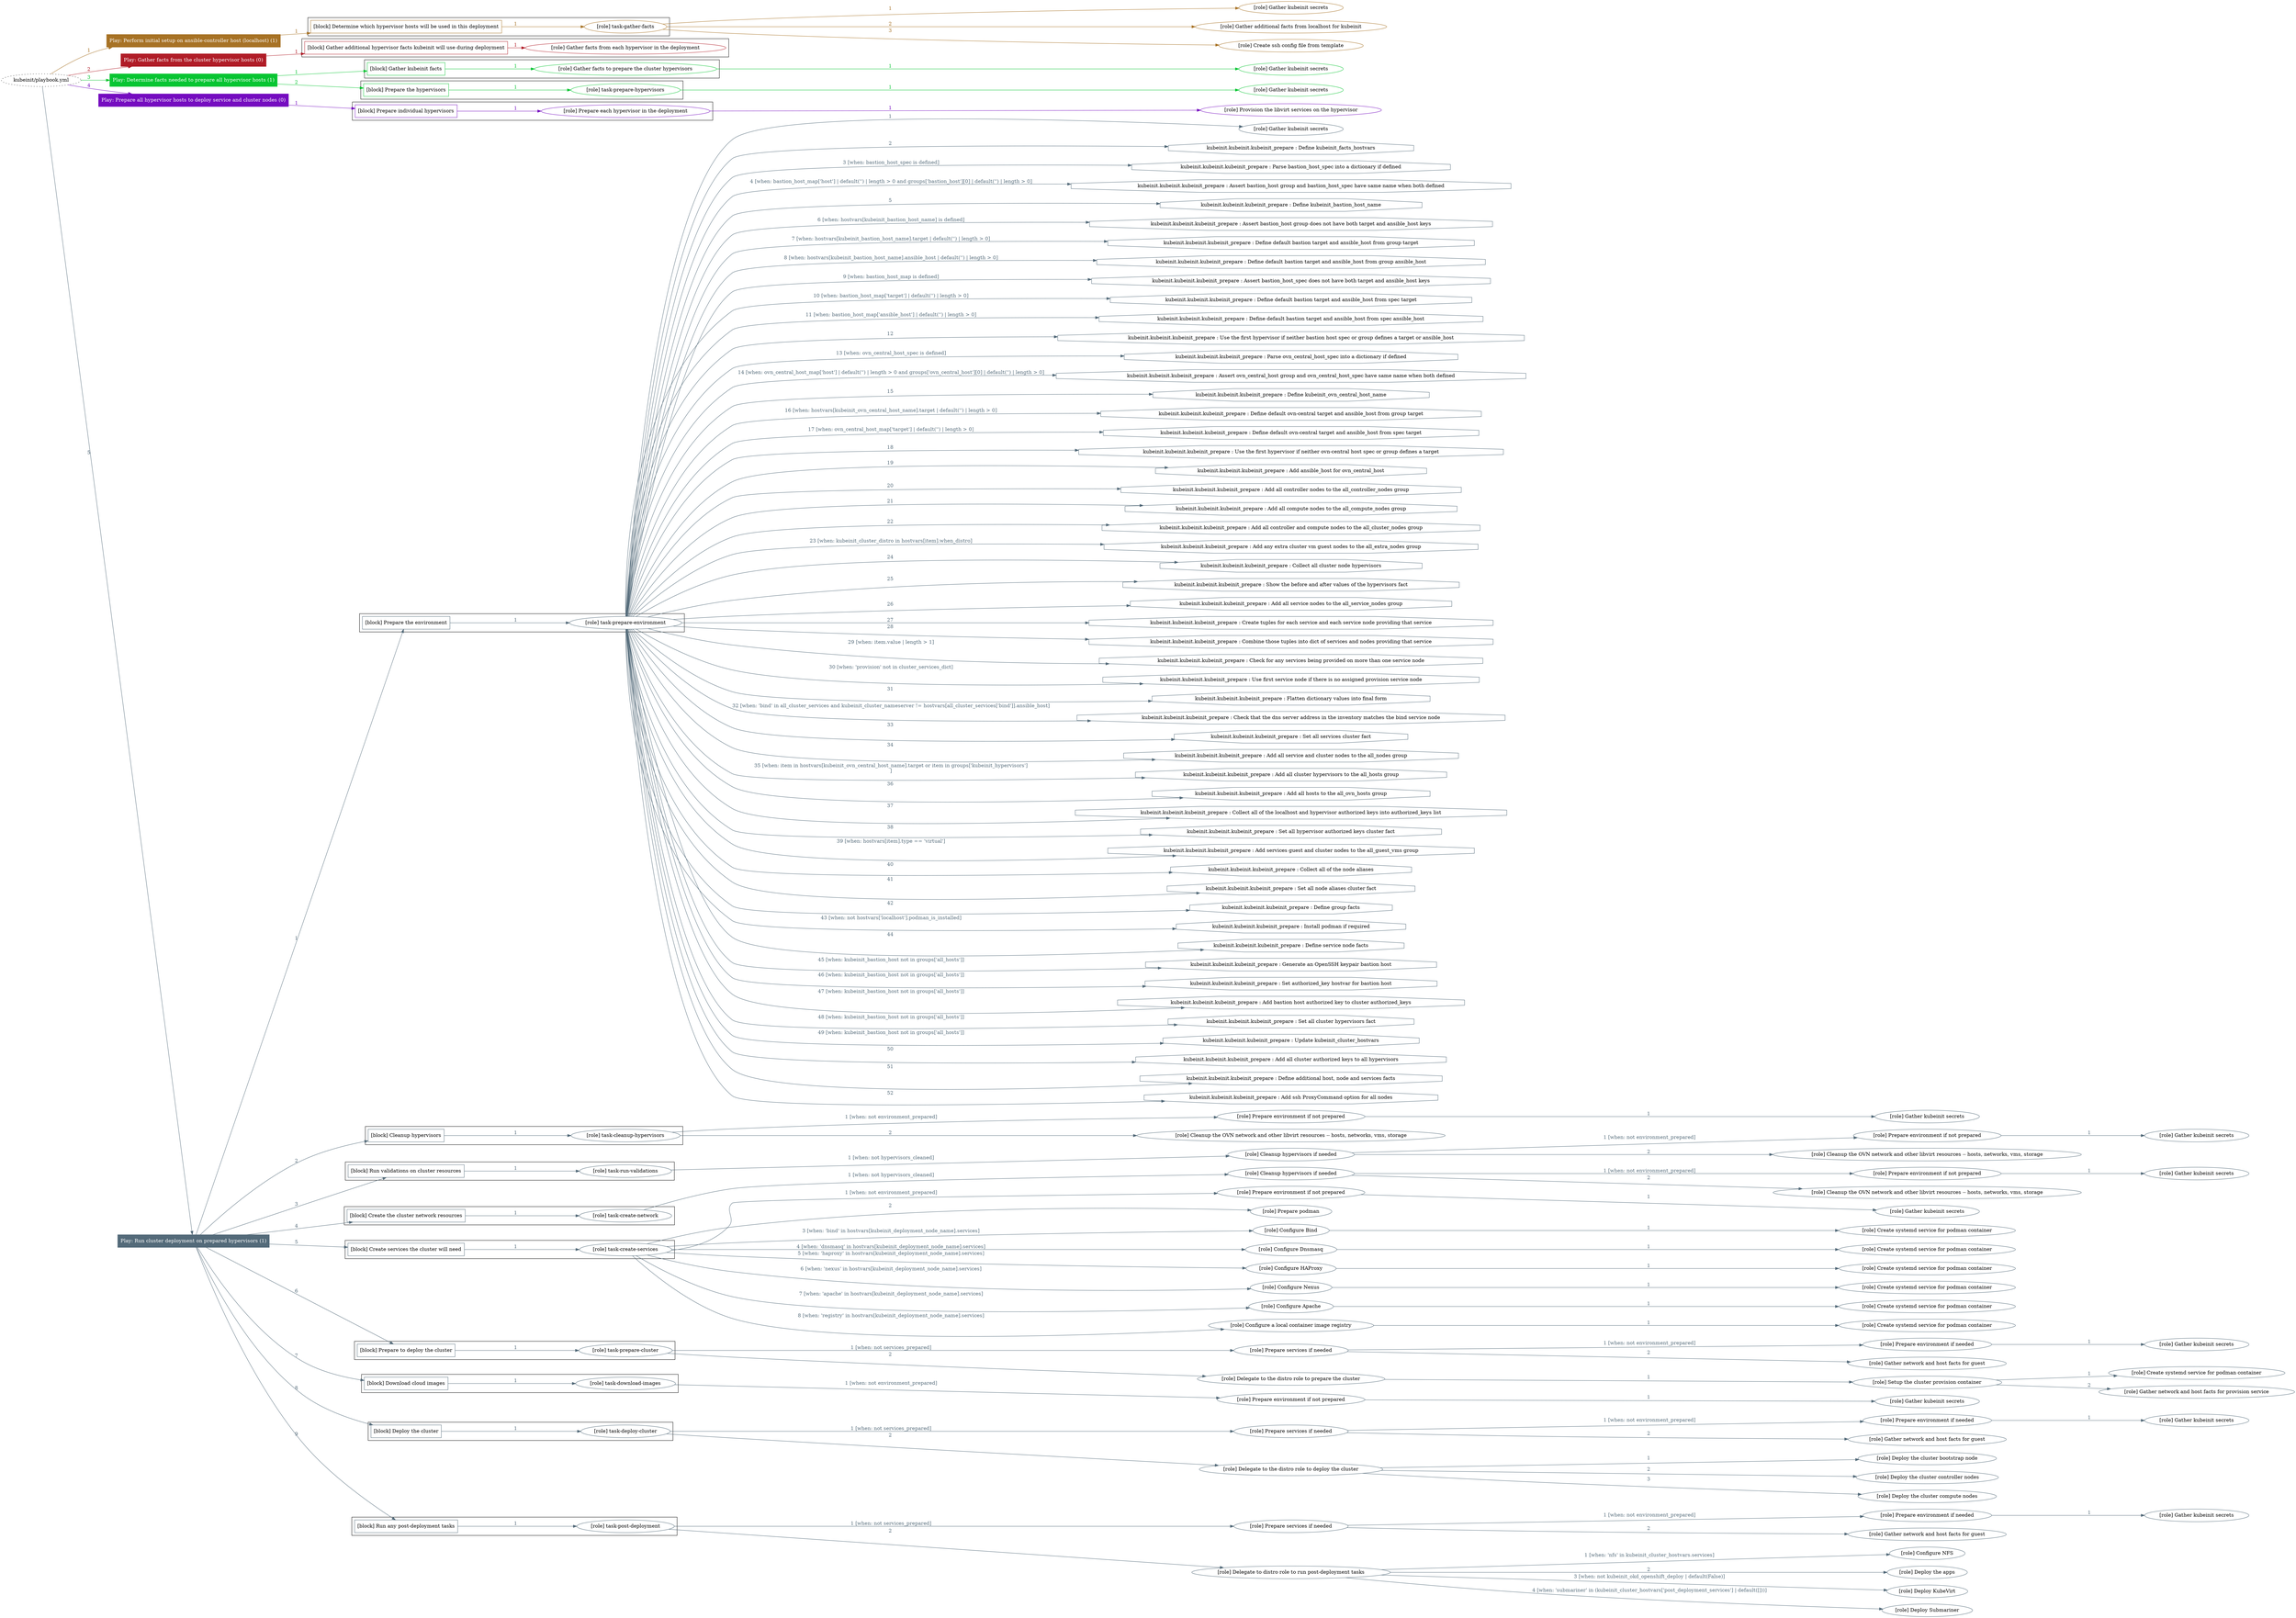digraph {
	graph [concentrate=true ordering=in rankdir=LR ratio=fill]
	edge [esep=5 sep=10]
	"kubeinit/playbook.yml" [URL="/home/runner/work/kubeinit/kubeinit/kubeinit/playbook.yml" id=playbook_1100bca7 style=dotted]
	play_a9cf996a [label="Play: Perform initial setup on ansible-controller host (localhost) (1)" URL="/home/runner/work/kubeinit/kubeinit/kubeinit/playbook.yml" color="#a77225" fontcolor="#ffffff" id=play_a9cf996a shape=box style=filled tooltip=localhost]
	"kubeinit/playbook.yml" -> play_a9cf996a [label="1 " color="#a77225" fontcolor="#a77225" id=edge_98968fb2 labeltooltip="1 " tooltip="1 "]
	subgraph "Gather kubeinit secrets" {
		role_c8982d10 [label="[role] Gather kubeinit secrets" URL="/home/runner/.ansible/collections/ansible_collections/kubeinit/kubeinit/roles/kubeinit_prepare/tasks/build_hypervisors_group.yml" color="#a77225" id=role_c8982d10 tooltip="Gather kubeinit secrets"]
	}
	subgraph "Gather additional facts from localhost for kubeinit" {
		role_2775af07 [label="[role] Gather additional facts from localhost for kubeinit" URL="/home/runner/.ansible/collections/ansible_collections/kubeinit/kubeinit/roles/kubeinit_prepare/tasks/build_hypervisors_group.yml" color="#a77225" id=role_2775af07 tooltip="Gather additional facts from localhost for kubeinit"]
	}
	subgraph "Create ssh config file from template" {
		role_198cbf8b [label="[role] Create ssh config file from template" URL="/home/runner/.ansible/collections/ansible_collections/kubeinit/kubeinit/roles/kubeinit_prepare/tasks/build_hypervisors_group.yml" color="#a77225" id=role_198cbf8b tooltip="Create ssh config file from template"]
	}
	subgraph "task-gather-facts" {
		role_62a95ac9 [label="[role] task-gather-facts" URL="/home/runner/work/kubeinit/kubeinit/kubeinit/playbook.yml" color="#a77225" id=role_62a95ac9 tooltip="task-gather-facts"]
		role_62a95ac9 -> role_c8982d10 [label="1 " color="#a77225" fontcolor="#a77225" id=edge_fc918f5f labeltooltip="1 " tooltip="1 "]
		role_62a95ac9 -> role_2775af07 [label="2 " color="#a77225" fontcolor="#a77225" id=edge_c08c88cb labeltooltip="2 " tooltip="2 "]
		role_62a95ac9 -> role_198cbf8b [label="3 " color="#a77225" fontcolor="#a77225" id=edge_ba82fda0 labeltooltip="3 " tooltip="3 "]
	}
	subgraph "Play: Perform initial setup on ansible-controller host (localhost) (1)" {
		play_a9cf996a -> block_f90d0c87 [label=1 color="#a77225" fontcolor="#a77225" id=edge_089cdf81 labeltooltip=1 tooltip=1]
		subgraph cluster_block_f90d0c87 {
			block_f90d0c87 [label="[block] Determine which hypervisor hosts will be used in this deployment" URL="/home/runner/work/kubeinit/kubeinit/kubeinit/playbook.yml" color="#a77225" id=block_f90d0c87 labeltooltip="Determine which hypervisor hosts will be used in this deployment" shape=box tooltip="Determine which hypervisor hosts will be used in this deployment"]
			block_f90d0c87 -> role_62a95ac9 [label="1 " color="#a77225" fontcolor="#a77225" id=edge_4eca3980 labeltooltip="1 " tooltip="1 "]
		}
	}
	play_8f3b5462 [label="Play: Gather facts from the cluster hypervisor hosts (0)" URL="/home/runner/work/kubeinit/kubeinit/kubeinit/playbook.yml" color="#b01c27" fontcolor="#ffffff" id=play_8f3b5462 shape=box style=filled tooltip="Play: Gather facts from the cluster hypervisor hosts (0)"]
	"kubeinit/playbook.yml" -> play_8f3b5462 [label="2 " color="#b01c27" fontcolor="#b01c27" id=edge_0ad494ee labeltooltip="2 " tooltip="2 "]
	subgraph "Gather facts from each hypervisor in the deployment" {
		role_d4d183ed [label="[role] Gather facts from each hypervisor in the deployment" URL="/home/runner/work/kubeinit/kubeinit/kubeinit/playbook.yml" color="#b01c27" id=role_d4d183ed tooltip="Gather facts from each hypervisor in the deployment"]
	}
	subgraph "Play: Gather facts from the cluster hypervisor hosts (0)" {
		play_8f3b5462 -> block_d23e8432 [label=1 color="#b01c27" fontcolor="#b01c27" id=edge_26ffff01 labeltooltip=1 tooltip=1]
		subgraph cluster_block_d23e8432 {
			block_d23e8432 [label="[block] Gather additional hypervisor facts kubeinit will use during deployment" URL="/home/runner/work/kubeinit/kubeinit/kubeinit/playbook.yml" color="#b01c27" id=block_d23e8432 labeltooltip="Gather additional hypervisor facts kubeinit will use during deployment" shape=box tooltip="Gather additional hypervisor facts kubeinit will use during deployment"]
			block_d23e8432 -> role_d4d183ed [label="1 " color="#b01c27" fontcolor="#b01c27" id=edge_f4d1a2af labeltooltip="1 " tooltip="1 "]
		}
	}
	play_e99cd0b4 [label="Play: Determine facts needed to prepare all hypervisor hosts (1)" URL="/home/runner/work/kubeinit/kubeinit/kubeinit/playbook.yml" color="#07c532" fontcolor="#ffffff" id=play_e99cd0b4 shape=box style=filled tooltip=localhost]
	"kubeinit/playbook.yml" -> play_e99cd0b4 [label="3 " color="#07c532" fontcolor="#07c532" id=edge_19abb730 labeltooltip="3 " tooltip="3 "]
	subgraph "Gather kubeinit secrets" {
		role_2396d95d [label="[role] Gather kubeinit secrets" URL="/home/runner/.ansible/collections/ansible_collections/kubeinit/kubeinit/roles/kubeinit_prepare/tasks/gather_kubeinit_facts.yml" color="#07c532" id=role_2396d95d tooltip="Gather kubeinit secrets"]
	}
	subgraph "Gather facts to prepare the cluster hypervisors" {
		role_de465af4 [label="[role] Gather facts to prepare the cluster hypervisors" URL="/home/runner/work/kubeinit/kubeinit/kubeinit/playbook.yml" color="#07c532" id=role_de465af4 tooltip="Gather facts to prepare the cluster hypervisors"]
		role_de465af4 -> role_2396d95d [label="1 " color="#07c532" fontcolor="#07c532" id=edge_8316fe3b labeltooltip="1 " tooltip="1 "]
	}
	subgraph "Gather kubeinit secrets" {
		role_bf0f69d6 [label="[role] Gather kubeinit secrets" URL="/home/runner/.ansible/collections/ansible_collections/kubeinit/kubeinit/roles/kubeinit_prepare/tasks/gather_kubeinit_facts.yml" color="#07c532" id=role_bf0f69d6 tooltip="Gather kubeinit secrets"]
	}
	subgraph "task-prepare-hypervisors" {
		role_4ea55c7e [label="[role] task-prepare-hypervisors" URL="/home/runner/work/kubeinit/kubeinit/kubeinit/playbook.yml" color="#07c532" id=role_4ea55c7e tooltip="task-prepare-hypervisors"]
		role_4ea55c7e -> role_bf0f69d6 [label="1 " color="#07c532" fontcolor="#07c532" id=edge_187461d3 labeltooltip="1 " tooltip="1 "]
	}
	subgraph "Play: Determine facts needed to prepare all hypervisor hosts (1)" {
		play_e99cd0b4 -> block_8eb52848 [label=1 color="#07c532" fontcolor="#07c532" id=edge_f0016289 labeltooltip=1 tooltip=1]
		subgraph cluster_block_8eb52848 {
			block_8eb52848 [label="[block] Gather kubeinit facts" URL="/home/runner/work/kubeinit/kubeinit/kubeinit/playbook.yml" color="#07c532" id=block_8eb52848 labeltooltip="Gather kubeinit facts" shape=box tooltip="Gather kubeinit facts"]
			block_8eb52848 -> role_de465af4 [label="1 " color="#07c532" fontcolor="#07c532" id=edge_bdd63658 labeltooltip="1 " tooltip="1 "]
		}
		play_e99cd0b4 -> block_56f7f3ff [label=2 color="#07c532" fontcolor="#07c532" id=edge_a4de3b7d labeltooltip=2 tooltip=2]
		subgraph cluster_block_56f7f3ff {
			block_56f7f3ff [label="[block] Prepare the hypervisors" URL="/home/runner/work/kubeinit/kubeinit/kubeinit/playbook.yml" color="#07c532" id=block_56f7f3ff labeltooltip="Prepare the hypervisors" shape=box tooltip="Prepare the hypervisors"]
			block_56f7f3ff -> role_4ea55c7e [label="1 " color="#07c532" fontcolor="#07c532" id=edge_db1dd3dc labeltooltip="1 " tooltip="1 "]
		}
	}
	play_5f00b01c [label="Play: Prepare all hypervisor hosts to deploy service and cluster nodes (0)" URL="/home/runner/work/kubeinit/kubeinit/kubeinit/playbook.yml" color="#750cc0" fontcolor="#ffffff" id=play_5f00b01c shape=box style=filled tooltip="Play: Prepare all hypervisor hosts to deploy service and cluster nodes (0)"]
	"kubeinit/playbook.yml" -> play_5f00b01c [label="4 " color="#750cc0" fontcolor="#750cc0" id=edge_e01f4079 labeltooltip="4 " tooltip="4 "]
	subgraph "Provision the libvirt services on the hypervisor" {
		role_40a9037f [label="[role] Provision the libvirt services on the hypervisor" URL="/home/runner/.ansible/collections/ansible_collections/kubeinit/kubeinit/roles/kubeinit_prepare/tasks/prepare_hypervisor.yml" color="#750cc0" id=role_40a9037f tooltip="Provision the libvirt services on the hypervisor"]
	}
	subgraph "Prepare each hypervisor in the deployment" {
		role_549bda49 [label="[role] Prepare each hypervisor in the deployment" URL="/home/runner/work/kubeinit/kubeinit/kubeinit/playbook.yml" color="#750cc0" id=role_549bda49 tooltip="Prepare each hypervisor in the deployment"]
		role_549bda49 -> role_40a9037f [label="1 " color="#750cc0" fontcolor="#750cc0" id=edge_96db4f9f labeltooltip="1 " tooltip="1 "]
	}
	subgraph "Play: Prepare all hypervisor hosts to deploy service and cluster nodes (0)" {
		play_5f00b01c -> block_be1bb3bf [label=1 color="#750cc0" fontcolor="#750cc0" id=edge_542383e8 labeltooltip=1 tooltip=1]
		subgraph cluster_block_be1bb3bf {
			block_be1bb3bf [label="[block] Prepare individual hypervisors" URL="/home/runner/work/kubeinit/kubeinit/kubeinit/playbook.yml" color="#750cc0" id=block_be1bb3bf labeltooltip="Prepare individual hypervisors" shape=box tooltip="Prepare individual hypervisors"]
			block_be1bb3bf -> role_549bda49 [label="1 " color="#750cc0" fontcolor="#750cc0" id=edge_2e7188f4 labeltooltip="1 " tooltip="1 "]
		}
	}
	play_4f089e8c [label="Play: Run cluster deployment on prepared hypervisors (1)" URL="/home/runner/work/kubeinit/kubeinit/kubeinit/playbook.yml" color="#536a79" fontcolor="#ffffff" id=play_4f089e8c shape=box style=filled tooltip=localhost]
	"kubeinit/playbook.yml" -> play_4f089e8c [label="5 " color="#536a79" fontcolor="#536a79" id=edge_31c2682b labeltooltip="5 " tooltip="5 "]
	subgraph "Gather kubeinit secrets" {
		role_263479cd [label="[role] Gather kubeinit secrets" URL="/home/runner/.ansible/collections/ansible_collections/kubeinit/kubeinit/roles/kubeinit_prepare/tasks/gather_kubeinit_facts.yml" color="#536a79" id=role_263479cd tooltip="Gather kubeinit secrets"]
	}
	subgraph "task-prepare-environment" {
		role_358d3f0a [label="[role] task-prepare-environment" URL="/home/runner/work/kubeinit/kubeinit/kubeinit/playbook.yml" color="#536a79" id=role_358d3f0a tooltip="task-prepare-environment"]
		role_358d3f0a -> role_263479cd [label="1 " color="#536a79" fontcolor="#536a79" id=edge_3845cf64 labeltooltip="1 " tooltip="1 "]
		task_ed605c1a [label="kubeinit.kubeinit.kubeinit_prepare : Define kubeinit_facts_hostvars" URL="/home/runner/.ansible/collections/ansible_collections/kubeinit/kubeinit/roles/kubeinit_prepare/tasks/main.yml" color="#536a79" id=task_ed605c1a shape=octagon tooltip="kubeinit.kubeinit.kubeinit_prepare : Define kubeinit_facts_hostvars"]
		role_358d3f0a -> task_ed605c1a [label="2 " color="#536a79" fontcolor="#536a79" id=edge_48188a91 labeltooltip="2 " tooltip="2 "]
		task_e76e7457 [label="kubeinit.kubeinit.kubeinit_prepare : Parse bastion_host_spec into a dictionary if defined" URL="/home/runner/.ansible/collections/ansible_collections/kubeinit/kubeinit/roles/kubeinit_prepare/tasks/main.yml" color="#536a79" id=task_e76e7457 shape=octagon tooltip="kubeinit.kubeinit.kubeinit_prepare : Parse bastion_host_spec into a dictionary if defined"]
		role_358d3f0a -> task_e76e7457 [label="3 [when: bastion_host_spec is defined]" color="#536a79" fontcolor="#536a79" id=edge_34d2ebab labeltooltip="3 [when: bastion_host_spec is defined]" tooltip="3 [when: bastion_host_spec is defined]"]
		task_4bc3c820 [label="kubeinit.kubeinit.kubeinit_prepare : Assert bastion_host group and bastion_host_spec have same name when both defined" URL="/home/runner/.ansible/collections/ansible_collections/kubeinit/kubeinit/roles/kubeinit_prepare/tasks/main.yml" color="#536a79" id=task_4bc3c820 shape=octagon tooltip="kubeinit.kubeinit.kubeinit_prepare : Assert bastion_host group and bastion_host_spec have same name when both defined"]
		role_358d3f0a -> task_4bc3c820 [label="4 [when: bastion_host_map['host'] | default('') | length > 0 and groups['bastion_host'][0] | default('') | length > 0]" color="#536a79" fontcolor="#536a79" id=edge_d2c75fcd labeltooltip="4 [when: bastion_host_map['host'] | default('') | length > 0 and groups['bastion_host'][0] | default('') | length > 0]" tooltip="4 [when: bastion_host_map['host'] | default('') | length > 0 and groups['bastion_host'][0] | default('') | length > 0]"]
		task_519a6abe [label="kubeinit.kubeinit.kubeinit_prepare : Define kubeinit_bastion_host_name" URL="/home/runner/.ansible/collections/ansible_collections/kubeinit/kubeinit/roles/kubeinit_prepare/tasks/main.yml" color="#536a79" id=task_519a6abe shape=octagon tooltip="kubeinit.kubeinit.kubeinit_prepare : Define kubeinit_bastion_host_name"]
		role_358d3f0a -> task_519a6abe [label="5 " color="#536a79" fontcolor="#536a79" id=edge_fae2292b labeltooltip="5 " tooltip="5 "]
		task_ff97954c [label="kubeinit.kubeinit.kubeinit_prepare : Assert bastion_host group does not have both target and ansible_host keys" URL="/home/runner/.ansible/collections/ansible_collections/kubeinit/kubeinit/roles/kubeinit_prepare/tasks/main.yml" color="#536a79" id=task_ff97954c shape=octagon tooltip="kubeinit.kubeinit.kubeinit_prepare : Assert bastion_host group does not have both target and ansible_host keys"]
		role_358d3f0a -> task_ff97954c [label="6 [when: hostvars[kubeinit_bastion_host_name] is defined]" color="#536a79" fontcolor="#536a79" id=edge_18cf6dc9 labeltooltip="6 [when: hostvars[kubeinit_bastion_host_name] is defined]" tooltip="6 [when: hostvars[kubeinit_bastion_host_name] is defined]"]
		task_4766c6e6 [label="kubeinit.kubeinit.kubeinit_prepare : Define default bastion target and ansible_host from group target" URL="/home/runner/.ansible/collections/ansible_collections/kubeinit/kubeinit/roles/kubeinit_prepare/tasks/main.yml" color="#536a79" id=task_4766c6e6 shape=octagon tooltip="kubeinit.kubeinit.kubeinit_prepare : Define default bastion target and ansible_host from group target"]
		role_358d3f0a -> task_4766c6e6 [label="7 [when: hostvars[kubeinit_bastion_host_name].target | default('') | length > 0]" color="#536a79" fontcolor="#536a79" id=edge_05c14ba1 labeltooltip="7 [when: hostvars[kubeinit_bastion_host_name].target | default('') | length > 0]" tooltip="7 [when: hostvars[kubeinit_bastion_host_name].target | default('') | length > 0]"]
		task_68db2393 [label="kubeinit.kubeinit.kubeinit_prepare : Define default bastion target and ansible_host from group ansible_host" URL="/home/runner/.ansible/collections/ansible_collections/kubeinit/kubeinit/roles/kubeinit_prepare/tasks/main.yml" color="#536a79" id=task_68db2393 shape=octagon tooltip="kubeinit.kubeinit.kubeinit_prepare : Define default bastion target and ansible_host from group ansible_host"]
		role_358d3f0a -> task_68db2393 [label="8 [when: hostvars[kubeinit_bastion_host_name].ansible_host | default('') | length > 0]" color="#536a79" fontcolor="#536a79" id=edge_07325084 labeltooltip="8 [when: hostvars[kubeinit_bastion_host_name].ansible_host | default('') | length > 0]" tooltip="8 [when: hostvars[kubeinit_bastion_host_name].ansible_host | default('') | length > 0]"]
		task_d2e9784f [label="kubeinit.kubeinit.kubeinit_prepare : Assert bastion_host_spec does not have both target and ansible_host keys" URL="/home/runner/.ansible/collections/ansible_collections/kubeinit/kubeinit/roles/kubeinit_prepare/tasks/main.yml" color="#536a79" id=task_d2e9784f shape=octagon tooltip="kubeinit.kubeinit.kubeinit_prepare : Assert bastion_host_spec does not have both target and ansible_host keys"]
		role_358d3f0a -> task_d2e9784f [label="9 [when: bastion_host_map is defined]" color="#536a79" fontcolor="#536a79" id=edge_1d0cd19e labeltooltip="9 [when: bastion_host_map is defined]" tooltip="9 [when: bastion_host_map is defined]"]
		task_2d3a90d6 [label="kubeinit.kubeinit.kubeinit_prepare : Define default bastion target and ansible_host from spec target" URL="/home/runner/.ansible/collections/ansible_collections/kubeinit/kubeinit/roles/kubeinit_prepare/tasks/main.yml" color="#536a79" id=task_2d3a90d6 shape=octagon tooltip="kubeinit.kubeinit.kubeinit_prepare : Define default bastion target and ansible_host from spec target"]
		role_358d3f0a -> task_2d3a90d6 [label="10 [when: bastion_host_map['target'] | default('') | length > 0]" color="#536a79" fontcolor="#536a79" id=edge_fe42e86d labeltooltip="10 [when: bastion_host_map['target'] | default('') | length > 0]" tooltip="10 [when: bastion_host_map['target'] | default('') | length > 0]"]
		task_ef3f7237 [label="kubeinit.kubeinit.kubeinit_prepare : Define default bastion target and ansible_host from spec ansible_host" URL="/home/runner/.ansible/collections/ansible_collections/kubeinit/kubeinit/roles/kubeinit_prepare/tasks/main.yml" color="#536a79" id=task_ef3f7237 shape=octagon tooltip="kubeinit.kubeinit.kubeinit_prepare : Define default bastion target and ansible_host from spec ansible_host"]
		role_358d3f0a -> task_ef3f7237 [label="11 [when: bastion_host_map['ansible_host'] | default('') | length > 0]" color="#536a79" fontcolor="#536a79" id=edge_e1633092 labeltooltip="11 [when: bastion_host_map['ansible_host'] | default('') | length > 0]" tooltip="11 [when: bastion_host_map['ansible_host'] | default('') | length > 0]"]
		task_a6fed13e [label="kubeinit.kubeinit.kubeinit_prepare : Use the first hypervisor if neither bastion host spec or group defines a target or ansible_host" URL="/home/runner/.ansible/collections/ansible_collections/kubeinit/kubeinit/roles/kubeinit_prepare/tasks/main.yml" color="#536a79" id=task_a6fed13e shape=octagon tooltip="kubeinit.kubeinit.kubeinit_prepare : Use the first hypervisor if neither bastion host spec or group defines a target or ansible_host"]
		role_358d3f0a -> task_a6fed13e [label="12 " color="#536a79" fontcolor="#536a79" id=edge_a61c22cc labeltooltip="12 " tooltip="12 "]
		task_53c2012f [label="kubeinit.kubeinit.kubeinit_prepare : Parse ovn_central_host_spec into a dictionary if defined" URL="/home/runner/.ansible/collections/ansible_collections/kubeinit/kubeinit/roles/kubeinit_prepare/tasks/main.yml" color="#536a79" id=task_53c2012f shape=octagon tooltip="kubeinit.kubeinit.kubeinit_prepare : Parse ovn_central_host_spec into a dictionary if defined"]
		role_358d3f0a -> task_53c2012f [label="13 [when: ovn_central_host_spec is defined]" color="#536a79" fontcolor="#536a79" id=edge_47192960 labeltooltip="13 [when: ovn_central_host_spec is defined]" tooltip="13 [when: ovn_central_host_spec is defined]"]
		task_067b2ab1 [label="kubeinit.kubeinit.kubeinit_prepare : Assert ovn_central_host group and ovn_central_host_spec have same name when both defined" URL="/home/runner/.ansible/collections/ansible_collections/kubeinit/kubeinit/roles/kubeinit_prepare/tasks/main.yml" color="#536a79" id=task_067b2ab1 shape=octagon tooltip="kubeinit.kubeinit.kubeinit_prepare : Assert ovn_central_host group and ovn_central_host_spec have same name when both defined"]
		role_358d3f0a -> task_067b2ab1 [label="14 [when: ovn_central_host_map['host'] | default('') | length > 0 and groups['ovn_central_host'][0] | default('') | length > 0]" color="#536a79" fontcolor="#536a79" id=edge_99f3b3de labeltooltip="14 [when: ovn_central_host_map['host'] | default('') | length > 0 and groups['ovn_central_host'][0] | default('') | length > 0]" tooltip="14 [when: ovn_central_host_map['host'] | default('') | length > 0 and groups['ovn_central_host'][0] | default('') | length > 0]"]
		task_911932e9 [label="kubeinit.kubeinit.kubeinit_prepare : Define kubeinit_ovn_central_host_name" URL="/home/runner/.ansible/collections/ansible_collections/kubeinit/kubeinit/roles/kubeinit_prepare/tasks/main.yml" color="#536a79" id=task_911932e9 shape=octagon tooltip="kubeinit.kubeinit.kubeinit_prepare : Define kubeinit_ovn_central_host_name"]
		role_358d3f0a -> task_911932e9 [label="15 " color="#536a79" fontcolor="#536a79" id=edge_03691294 labeltooltip="15 " tooltip="15 "]
		task_26b2ab01 [label="kubeinit.kubeinit.kubeinit_prepare : Define default ovn-central target and ansible_host from group target" URL="/home/runner/.ansible/collections/ansible_collections/kubeinit/kubeinit/roles/kubeinit_prepare/tasks/main.yml" color="#536a79" id=task_26b2ab01 shape=octagon tooltip="kubeinit.kubeinit.kubeinit_prepare : Define default ovn-central target and ansible_host from group target"]
		role_358d3f0a -> task_26b2ab01 [label="16 [when: hostvars[kubeinit_ovn_central_host_name].target | default('') | length > 0]" color="#536a79" fontcolor="#536a79" id=edge_846f9e64 labeltooltip="16 [when: hostvars[kubeinit_ovn_central_host_name].target | default('') | length > 0]" tooltip="16 [when: hostvars[kubeinit_ovn_central_host_name].target | default('') | length > 0]"]
		task_bba30e7e [label="kubeinit.kubeinit.kubeinit_prepare : Define default ovn-central target and ansible_host from spec target" URL="/home/runner/.ansible/collections/ansible_collections/kubeinit/kubeinit/roles/kubeinit_prepare/tasks/main.yml" color="#536a79" id=task_bba30e7e shape=octagon tooltip="kubeinit.kubeinit.kubeinit_prepare : Define default ovn-central target and ansible_host from spec target"]
		role_358d3f0a -> task_bba30e7e [label="17 [when: ovn_central_host_map['target'] | default('') | length > 0]" color="#536a79" fontcolor="#536a79" id=edge_518d8fd4 labeltooltip="17 [when: ovn_central_host_map['target'] | default('') | length > 0]" tooltip="17 [when: ovn_central_host_map['target'] | default('') | length > 0]"]
		task_ca35e383 [label="kubeinit.kubeinit.kubeinit_prepare : Use the first hypervisor if neither ovn-central host spec or group defines a target" URL="/home/runner/.ansible/collections/ansible_collections/kubeinit/kubeinit/roles/kubeinit_prepare/tasks/main.yml" color="#536a79" id=task_ca35e383 shape=octagon tooltip="kubeinit.kubeinit.kubeinit_prepare : Use the first hypervisor if neither ovn-central host spec or group defines a target"]
		role_358d3f0a -> task_ca35e383 [label="18 " color="#536a79" fontcolor="#536a79" id=edge_8ad30386 labeltooltip="18 " tooltip="18 "]
		task_96d763fa [label="kubeinit.kubeinit.kubeinit_prepare : Add ansible_host for ovn_central_host" URL="/home/runner/.ansible/collections/ansible_collections/kubeinit/kubeinit/roles/kubeinit_prepare/tasks/main.yml" color="#536a79" id=task_96d763fa shape=octagon tooltip="kubeinit.kubeinit.kubeinit_prepare : Add ansible_host for ovn_central_host"]
		role_358d3f0a -> task_96d763fa [label="19 " color="#536a79" fontcolor="#536a79" id=edge_604672e0 labeltooltip="19 " tooltip="19 "]
		task_fd143394 [label="kubeinit.kubeinit.kubeinit_prepare : Add all controller nodes to the all_controller_nodes group" URL="/home/runner/.ansible/collections/ansible_collections/kubeinit/kubeinit/roles/kubeinit_prepare/tasks/prepare_groups.yml" color="#536a79" id=task_fd143394 shape=octagon tooltip="kubeinit.kubeinit.kubeinit_prepare : Add all controller nodes to the all_controller_nodes group"]
		role_358d3f0a -> task_fd143394 [label="20 " color="#536a79" fontcolor="#536a79" id=edge_493c1ea8 labeltooltip="20 " tooltip="20 "]
		task_fe5625f1 [label="kubeinit.kubeinit.kubeinit_prepare : Add all compute nodes to the all_compute_nodes group" URL="/home/runner/.ansible/collections/ansible_collections/kubeinit/kubeinit/roles/kubeinit_prepare/tasks/prepare_groups.yml" color="#536a79" id=task_fe5625f1 shape=octagon tooltip="kubeinit.kubeinit.kubeinit_prepare : Add all compute nodes to the all_compute_nodes group"]
		role_358d3f0a -> task_fe5625f1 [label="21 " color="#536a79" fontcolor="#536a79" id=edge_80d90b4a labeltooltip="21 " tooltip="21 "]
		task_525c0558 [label="kubeinit.kubeinit.kubeinit_prepare : Add all controller and compute nodes to the all_cluster_nodes group" URL="/home/runner/.ansible/collections/ansible_collections/kubeinit/kubeinit/roles/kubeinit_prepare/tasks/prepare_groups.yml" color="#536a79" id=task_525c0558 shape=octagon tooltip="kubeinit.kubeinit.kubeinit_prepare : Add all controller and compute nodes to the all_cluster_nodes group"]
		role_358d3f0a -> task_525c0558 [label="22 " color="#536a79" fontcolor="#536a79" id=edge_1ebf120c labeltooltip="22 " tooltip="22 "]
		task_c27e5aef [label="kubeinit.kubeinit.kubeinit_prepare : Add any extra cluster vm guest nodes to the all_extra_nodes group" URL="/home/runner/.ansible/collections/ansible_collections/kubeinit/kubeinit/roles/kubeinit_prepare/tasks/prepare_groups.yml" color="#536a79" id=task_c27e5aef shape=octagon tooltip="kubeinit.kubeinit.kubeinit_prepare : Add any extra cluster vm guest nodes to the all_extra_nodes group"]
		role_358d3f0a -> task_c27e5aef [label="23 [when: kubeinit_cluster_distro in hostvars[item].when_distro]" color="#536a79" fontcolor="#536a79" id=edge_09880a06 labeltooltip="23 [when: kubeinit_cluster_distro in hostvars[item].when_distro]" tooltip="23 [when: kubeinit_cluster_distro in hostvars[item].when_distro]"]
		task_c7a62bed [label="kubeinit.kubeinit.kubeinit_prepare : Collect all cluster node hypervisors" URL="/home/runner/.ansible/collections/ansible_collections/kubeinit/kubeinit/roles/kubeinit_prepare/tasks/prepare_groups.yml" color="#536a79" id=task_c7a62bed shape=octagon tooltip="kubeinit.kubeinit.kubeinit_prepare : Collect all cluster node hypervisors"]
		role_358d3f0a -> task_c7a62bed [label="24 " color="#536a79" fontcolor="#536a79" id=edge_29854984 labeltooltip="24 " tooltip="24 "]
		task_6352e385 [label="kubeinit.kubeinit.kubeinit_prepare : Show the before and after values of the hypervisors fact" URL="/home/runner/.ansible/collections/ansible_collections/kubeinit/kubeinit/roles/kubeinit_prepare/tasks/prepare_groups.yml" color="#536a79" id=task_6352e385 shape=octagon tooltip="kubeinit.kubeinit.kubeinit_prepare : Show the before and after values of the hypervisors fact"]
		role_358d3f0a -> task_6352e385 [label="25 " color="#536a79" fontcolor="#536a79" id=edge_9b797625 labeltooltip="25 " tooltip="25 "]
		task_9ae241ee [label="kubeinit.kubeinit.kubeinit_prepare : Add all service nodes to the all_service_nodes group" URL="/home/runner/.ansible/collections/ansible_collections/kubeinit/kubeinit/roles/kubeinit_prepare/tasks/prepare_groups.yml" color="#536a79" id=task_9ae241ee shape=octagon tooltip="kubeinit.kubeinit.kubeinit_prepare : Add all service nodes to the all_service_nodes group"]
		role_358d3f0a -> task_9ae241ee [label="26 " color="#536a79" fontcolor="#536a79" id=edge_1d932dea labeltooltip="26 " tooltip="26 "]
		task_042616e3 [label="kubeinit.kubeinit.kubeinit_prepare : Create tuples for each service and each service node providing that service" URL="/home/runner/.ansible/collections/ansible_collections/kubeinit/kubeinit/roles/kubeinit_prepare/tasks/prepare_groups.yml" color="#536a79" id=task_042616e3 shape=octagon tooltip="kubeinit.kubeinit.kubeinit_prepare : Create tuples for each service and each service node providing that service"]
		role_358d3f0a -> task_042616e3 [label="27 " color="#536a79" fontcolor="#536a79" id=edge_1c7f1d96 labeltooltip="27 " tooltip="27 "]
		task_9623cfec [label="kubeinit.kubeinit.kubeinit_prepare : Combine those tuples into dict of services and nodes providing that service" URL="/home/runner/.ansible/collections/ansible_collections/kubeinit/kubeinit/roles/kubeinit_prepare/tasks/prepare_groups.yml" color="#536a79" id=task_9623cfec shape=octagon tooltip="kubeinit.kubeinit.kubeinit_prepare : Combine those tuples into dict of services and nodes providing that service"]
		role_358d3f0a -> task_9623cfec [label="28 " color="#536a79" fontcolor="#536a79" id=edge_3f39659e labeltooltip="28 " tooltip="28 "]
		task_a964d3d1 [label="kubeinit.kubeinit.kubeinit_prepare : Check for any services being provided on more than one service node" URL="/home/runner/.ansible/collections/ansible_collections/kubeinit/kubeinit/roles/kubeinit_prepare/tasks/prepare_groups.yml" color="#536a79" id=task_a964d3d1 shape=octagon tooltip="kubeinit.kubeinit.kubeinit_prepare : Check for any services being provided on more than one service node"]
		role_358d3f0a -> task_a964d3d1 [label="29 [when: item.value | length > 1]" color="#536a79" fontcolor="#536a79" id=edge_51e74900 labeltooltip="29 [when: item.value | length > 1]" tooltip="29 [when: item.value | length > 1]"]
		task_b0078506 [label="kubeinit.kubeinit.kubeinit_prepare : Use first service node if there is no assigned provision service node" URL="/home/runner/.ansible/collections/ansible_collections/kubeinit/kubeinit/roles/kubeinit_prepare/tasks/prepare_groups.yml" color="#536a79" id=task_b0078506 shape=octagon tooltip="kubeinit.kubeinit.kubeinit_prepare : Use first service node if there is no assigned provision service node"]
		role_358d3f0a -> task_b0078506 [label="30 [when: 'provision' not in cluster_services_dict]" color="#536a79" fontcolor="#536a79" id=edge_9604ed55 labeltooltip="30 [when: 'provision' not in cluster_services_dict]" tooltip="30 [when: 'provision' not in cluster_services_dict]"]
		task_48121ab4 [label="kubeinit.kubeinit.kubeinit_prepare : Flatten dictionary values into final form" URL="/home/runner/.ansible/collections/ansible_collections/kubeinit/kubeinit/roles/kubeinit_prepare/tasks/prepare_groups.yml" color="#536a79" id=task_48121ab4 shape=octagon tooltip="kubeinit.kubeinit.kubeinit_prepare : Flatten dictionary values into final form"]
		role_358d3f0a -> task_48121ab4 [label="31 " color="#536a79" fontcolor="#536a79" id=edge_878b1640 labeltooltip="31 " tooltip="31 "]
		task_d3b8e353 [label="kubeinit.kubeinit.kubeinit_prepare : Check that the dns server address in the inventory matches the bind service node" URL="/home/runner/.ansible/collections/ansible_collections/kubeinit/kubeinit/roles/kubeinit_prepare/tasks/prepare_groups.yml" color="#536a79" id=task_d3b8e353 shape=octagon tooltip="kubeinit.kubeinit.kubeinit_prepare : Check that the dns server address in the inventory matches the bind service node"]
		role_358d3f0a -> task_d3b8e353 [label="32 [when: 'bind' in all_cluster_services and kubeinit_cluster_nameserver != hostvars[all_cluster_services['bind']].ansible_host]" color="#536a79" fontcolor="#536a79" id=edge_0505849b labeltooltip="32 [when: 'bind' in all_cluster_services and kubeinit_cluster_nameserver != hostvars[all_cluster_services['bind']].ansible_host]" tooltip="32 [when: 'bind' in all_cluster_services and kubeinit_cluster_nameserver != hostvars[all_cluster_services['bind']].ansible_host]"]
		task_e298eb4b [label="kubeinit.kubeinit.kubeinit_prepare : Set all services cluster fact" URL="/home/runner/.ansible/collections/ansible_collections/kubeinit/kubeinit/roles/kubeinit_prepare/tasks/prepare_groups.yml" color="#536a79" id=task_e298eb4b shape=octagon tooltip="kubeinit.kubeinit.kubeinit_prepare : Set all services cluster fact"]
		role_358d3f0a -> task_e298eb4b [label="33 " color="#536a79" fontcolor="#536a79" id=edge_1fd8be39 labeltooltip="33 " tooltip="33 "]
		task_93a5ba88 [label="kubeinit.kubeinit.kubeinit_prepare : Add all service and cluster nodes to the all_nodes group" URL="/home/runner/.ansible/collections/ansible_collections/kubeinit/kubeinit/roles/kubeinit_prepare/tasks/prepare_groups.yml" color="#536a79" id=task_93a5ba88 shape=octagon tooltip="kubeinit.kubeinit.kubeinit_prepare : Add all service and cluster nodes to the all_nodes group"]
		role_358d3f0a -> task_93a5ba88 [label="34 " color="#536a79" fontcolor="#536a79" id=edge_5df6a620 labeltooltip="34 " tooltip="34 "]
		task_f5fd2349 [label="kubeinit.kubeinit.kubeinit_prepare : Add all cluster hypervisors to the all_hosts group" URL="/home/runner/.ansible/collections/ansible_collections/kubeinit/kubeinit/roles/kubeinit_prepare/tasks/prepare_groups.yml" color="#536a79" id=task_f5fd2349 shape=octagon tooltip="kubeinit.kubeinit.kubeinit_prepare : Add all cluster hypervisors to the all_hosts group"]
		role_358d3f0a -> task_f5fd2349 [label="35 [when: item in hostvars[kubeinit_ovn_central_host_name].target or item in groups['kubeinit_hypervisors']
]" color="#536a79" fontcolor="#536a79" id=edge_f952ec3f labeltooltip="35 [when: item in hostvars[kubeinit_ovn_central_host_name].target or item in groups['kubeinit_hypervisors']
]" tooltip="35 [when: item in hostvars[kubeinit_ovn_central_host_name].target or item in groups['kubeinit_hypervisors']
]"]
		task_9ec7ca18 [label="kubeinit.kubeinit.kubeinit_prepare : Add all hosts to the all_ovn_hosts group" URL="/home/runner/.ansible/collections/ansible_collections/kubeinit/kubeinit/roles/kubeinit_prepare/tasks/prepare_groups.yml" color="#536a79" id=task_9ec7ca18 shape=octagon tooltip="kubeinit.kubeinit.kubeinit_prepare : Add all hosts to the all_ovn_hosts group"]
		role_358d3f0a -> task_9ec7ca18 [label="36 " color="#536a79" fontcolor="#536a79" id=edge_54648c3a labeltooltip="36 " tooltip="36 "]
		task_b0979b23 [label="kubeinit.kubeinit.kubeinit_prepare : Collect all of the localhost and hypervisor authorized keys into authorized_keys list" URL="/home/runner/.ansible/collections/ansible_collections/kubeinit/kubeinit/roles/kubeinit_prepare/tasks/prepare_groups.yml" color="#536a79" id=task_b0979b23 shape=octagon tooltip="kubeinit.kubeinit.kubeinit_prepare : Collect all of the localhost and hypervisor authorized keys into authorized_keys list"]
		role_358d3f0a -> task_b0979b23 [label="37 " color="#536a79" fontcolor="#536a79" id=edge_f29858a1 labeltooltip="37 " tooltip="37 "]
		task_c891600e [label="kubeinit.kubeinit.kubeinit_prepare : Set all hypervisor authorized keys cluster fact" URL="/home/runner/.ansible/collections/ansible_collections/kubeinit/kubeinit/roles/kubeinit_prepare/tasks/prepare_groups.yml" color="#536a79" id=task_c891600e shape=octagon tooltip="kubeinit.kubeinit.kubeinit_prepare : Set all hypervisor authorized keys cluster fact"]
		role_358d3f0a -> task_c891600e [label="38 " color="#536a79" fontcolor="#536a79" id=edge_5938ba3a labeltooltip="38 " tooltip="38 "]
		task_7ab3c681 [label="kubeinit.kubeinit.kubeinit_prepare : Add services guest and cluster nodes to the all_guest_vms group" URL="/home/runner/.ansible/collections/ansible_collections/kubeinit/kubeinit/roles/kubeinit_prepare/tasks/prepare_groups.yml" color="#536a79" id=task_7ab3c681 shape=octagon tooltip="kubeinit.kubeinit.kubeinit_prepare : Add services guest and cluster nodes to the all_guest_vms group"]
		role_358d3f0a -> task_7ab3c681 [label="39 [when: hostvars[item].type == 'virtual']" color="#536a79" fontcolor="#536a79" id=edge_747aa8aa labeltooltip="39 [when: hostvars[item].type == 'virtual']" tooltip="39 [when: hostvars[item].type == 'virtual']"]
		task_191558dc [label="kubeinit.kubeinit.kubeinit_prepare : Collect all of the node aliases" URL="/home/runner/.ansible/collections/ansible_collections/kubeinit/kubeinit/roles/kubeinit_prepare/tasks/prepare_groups.yml" color="#536a79" id=task_191558dc shape=octagon tooltip="kubeinit.kubeinit.kubeinit_prepare : Collect all of the node aliases"]
		role_358d3f0a -> task_191558dc [label="40 " color="#536a79" fontcolor="#536a79" id=edge_1b5d526d labeltooltip="40 " tooltip="40 "]
		task_604502e4 [label="kubeinit.kubeinit.kubeinit_prepare : Set all node aliases cluster fact" URL="/home/runner/.ansible/collections/ansible_collections/kubeinit/kubeinit/roles/kubeinit_prepare/tasks/prepare_groups.yml" color="#536a79" id=task_604502e4 shape=octagon tooltip="kubeinit.kubeinit.kubeinit_prepare : Set all node aliases cluster fact"]
		role_358d3f0a -> task_604502e4 [label="41 " color="#536a79" fontcolor="#536a79" id=edge_62f663e7 labeltooltip="41 " tooltip="41 "]
		task_6ba3d409 [label="kubeinit.kubeinit.kubeinit_prepare : Define group facts" URL="/home/runner/.ansible/collections/ansible_collections/kubeinit/kubeinit/roles/kubeinit_prepare/tasks/main.yml" color="#536a79" id=task_6ba3d409 shape=octagon tooltip="kubeinit.kubeinit.kubeinit_prepare : Define group facts"]
		role_358d3f0a -> task_6ba3d409 [label="42 " color="#536a79" fontcolor="#536a79" id=edge_5184f52b labeltooltip="42 " tooltip="42 "]
		task_ec579de6 [label="kubeinit.kubeinit.kubeinit_prepare : Install podman if required" URL="/home/runner/.ansible/collections/ansible_collections/kubeinit/kubeinit/roles/kubeinit_prepare/tasks/main.yml" color="#536a79" id=task_ec579de6 shape=octagon tooltip="kubeinit.kubeinit.kubeinit_prepare : Install podman if required"]
		role_358d3f0a -> task_ec579de6 [label="43 [when: not hostvars['localhost'].podman_is_installed]" color="#536a79" fontcolor="#536a79" id=edge_13d6fada labeltooltip="43 [when: not hostvars['localhost'].podman_is_installed]" tooltip="43 [when: not hostvars['localhost'].podman_is_installed]"]
		task_42722be8 [label="kubeinit.kubeinit.kubeinit_prepare : Define service node facts" URL="/home/runner/.ansible/collections/ansible_collections/kubeinit/kubeinit/roles/kubeinit_prepare/tasks/main.yml" color="#536a79" id=task_42722be8 shape=octagon tooltip="kubeinit.kubeinit.kubeinit_prepare : Define service node facts"]
		role_358d3f0a -> task_42722be8 [label="44 " color="#536a79" fontcolor="#536a79" id=edge_d508e078 labeltooltip="44 " tooltip="44 "]
		task_4e5ce0a5 [label="kubeinit.kubeinit.kubeinit_prepare : Generate an OpenSSH keypair bastion host" URL="/home/runner/.ansible/collections/ansible_collections/kubeinit/kubeinit/roles/kubeinit_prepare/tasks/main.yml" color="#536a79" id=task_4e5ce0a5 shape=octagon tooltip="kubeinit.kubeinit.kubeinit_prepare : Generate an OpenSSH keypair bastion host"]
		role_358d3f0a -> task_4e5ce0a5 [label="45 [when: kubeinit_bastion_host not in groups['all_hosts']]" color="#536a79" fontcolor="#536a79" id=edge_79c0aff7 labeltooltip="45 [when: kubeinit_bastion_host not in groups['all_hosts']]" tooltip="45 [when: kubeinit_bastion_host not in groups['all_hosts']]"]
		task_b9925079 [label="kubeinit.kubeinit.kubeinit_prepare : Set authorized_key hostvar for bastion host" URL="/home/runner/.ansible/collections/ansible_collections/kubeinit/kubeinit/roles/kubeinit_prepare/tasks/main.yml" color="#536a79" id=task_b9925079 shape=octagon tooltip="kubeinit.kubeinit.kubeinit_prepare : Set authorized_key hostvar for bastion host"]
		role_358d3f0a -> task_b9925079 [label="46 [when: kubeinit_bastion_host not in groups['all_hosts']]" color="#536a79" fontcolor="#536a79" id=edge_9d9786ae labeltooltip="46 [when: kubeinit_bastion_host not in groups['all_hosts']]" tooltip="46 [when: kubeinit_bastion_host not in groups['all_hosts']]"]
		task_d53ef480 [label="kubeinit.kubeinit.kubeinit_prepare : Add bastion host authorized key to cluster authorized_keys" URL="/home/runner/.ansible/collections/ansible_collections/kubeinit/kubeinit/roles/kubeinit_prepare/tasks/main.yml" color="#536a79" id=task_d53ef480 shape=octagon tooltip="kubeinit.kubeinit.kubeinit_prepare : Add bastion host authorized key to cluster authorized_keys"]
		role_358d3f0a -> task_d53ef480 [label="47 [when: kubeinit_bastion_host not in groups['all_hosts']]" color="#536a79" fontcolor="#536a79" id=edge_71ab829d labeltooltip="47 [when: kubeinit_bastion_host not in groups['all_hosts']]" tooltip="47 [when: kubeinit_bastion_host not in groups['all_hosts']]"]
		task_db9c3e96 [label="kubeinit.kubeinit.kubeinit_prepare : Set all cluster hypervisors fact" URL="/home/runner/.ansible/collections/ansible_collections/kubeinit/kubeinit/roles/kubeinit_prepare/tasks/main.yml" color="#536a79" id=task_db9c3e96 shape=octagon tooltip="kubeinit.kubeinit.kubeinit_prepare : Set all cluster hypervisors fact"]
		role_358d3f0a -> task_db9c3e96 [label="48 [when: kubeinit_bastion_host not in groups['all_hosts']]" color="#536a79" fontcolor="#536a79" id=edge_07f1e306 labeltooltip="48 [when: kubeinit_bastion_host not in groups['all_hosts']]" tooltip="48 [when: kubeinit_bastion_host not in groups['all_hosts']]"]
		task_daf02c65 [label="kubeinit.kubeinit.kubeinit_prepare : Update kubeinit_cluster_hostvars" URL="/home/runner/.ansible/collections/ansible_collections/kubeinit/kubeinit/roles/kubeinit_prepare/tasks/main.yml" color="#536a79" id=task_daf02c65 shape=octagon tooltip="kubeinit.kubeinit.kubeinit_prepare : Update kubeinit_cluster_hostvars"]
		role_358d3f0a -> task_daf02c65 [label="49 [when: kubeinit_bastion_host not in groups['all_hosts']]" color="#536a79" fontcolor="#536a79" id=edge_6b4dea2d labeltooltip="49 [when: kubeinit_bastion_host not in groups['all_hosts']]" tooltip="49 [when: kubeinit_bastion_host not in groups['all_hosts']]"]
		task_4b1cda03 [label="kubeinit.kubeinit.kubeinit_prepare : Add all cluster authorized keys to all hypervisors" URL="/home/runner/.ansible/collections/ansible_collections/kubeinit/kubeinit/roles/kubeinit_prepare/tasks/main.yml" color="#536a79" id=task_4b1cda03 shape=octagon tooltip="kubeinit.kubeinit.kubeinit_prepare : Add all cluster authorized keys to all hypervisors"]
		role_358d3f0a -> task_4b1cda03 [label="50 " color="#536a79" fontcolor="#536a79" id=edge_6c6b713b labeltooltip="50 " tooltip="50 "]
		task_35e35c45 [label="kubeinit.kubeinit.kubeinit_prepare : Define additional host, node and services facts" URL="/home/runner/.ansible/collections/ansible_collections/kubeinit/kubeinit/roles/kubeinit_prepare/tasks/main.yml" color="#536a79" id=task_35e35c45 shape=octagon tooltip="kubeinit.kubeinit.kubeinit_prepare : Define additional host, node and services facts"]
		role_358d3f0a -> task_35e35c45 [label="51 " color="#536a79" fontcolor="#536a79" id=edge_b5d535ba labeltooltip="51 " tooltip="51 "]
		task_6fdd8577 [label="kubeinit.kubeinit.kubeinit_prepare : Add ssh ProxyCommand option for all nodes" URL="/home/runner/.ansible/collections/ansible_collections/kubeinit/kubeinit/roles/kubeinit_prepare/tasks/main.yml" color="#536a79" id=task_6fdd8577 shape=octagon tooltip="kubeinit.kubeinit.kubeinit_prepare : Add ssh ProxyCommand option for all nodes"]
		role_358d3f0a -> task_6fdd8577 [label="52 " color="#536a79" fontcolor="#536a79" id=edge_6e867743 labeltooltip="52 " tooltip="52 "]
	}
	subgraph "Gather kubeinit secrets" {
		role_5c4921bf [label="[role] Gather kubeinit secrets" URL="/home/runner/.ansible/collections/ansible_collections/kubeinit/kubeinit/roles/kubeinit_prepare/tasks/gather_kubeinit_facts.yml" color="#536a79" id=role_5c4921bf tooltip="Gather kubeinit secrets"]
	}
	subgraph "Prepare environment if not prepared" {
		role_6fb97266 [label="[role] Prepare environment if not prepared" URL="/home/runner/.ansible/collections/ansible_collections/kubeinit/kubeinit/roles/kubeinit_prepare/tasks/cleanup_hypervisors.yml" color="#536a79" id=role_6fb97266 tooltip="Prepare environment if not prepared"]
		role_6fb97266 -> role_5c4921bf [label="1 " color="#536a79" fontcolor="#536a79" id=edge_9eee67aa labeltooltip="1 " tooltip="1 "]
	}
	subgraph "Cleanup the OVN network and other libvirt resources -- hosts, networks, vms, storage" {
		role_cec220b0 [label="[role] Cleanup the OVN network and other libvirt resources -- hosts, networks, vms, storage" URL="/home/runner/.ansible/collections/ansible_collections/kubeinit/kubeinit/roles/kubeinit_prepare/tasks/cleanup_hypervisors.yml" color="#536a79" id=role_cec220b0 tooltip="Cleanup the OVN network and other libvirt resources -- hosts, networks, vms, storage"]
	}
	subgraph "task-cleanup-hypervisors" {
		role_57aa8c11 [label="[role] task-cleanup-hypervisors" URL="/home/runner/work/kubeinit/kubeinit/kubeinit/playbook.yml" color="#536a79" id=role_57aa8c11 tooltip="task-cleanup-hypervisors"]
		role_57aa8c11 -> role_6fb97266 [label="1 [when: not environment_prepared]" color="#536a79" fontcolor="#536a79" id=edge_a0c14951 labeltooltip="1 [when: not environment_prepared]" tooltip="1 [when: not environment_prepared]"]
		role_57aa8c11 -> role_cec220b0 [label="2 " color="#536a79" fontcolor="#536a79" id=edge_e9b9b2ae labeltooltip="2 " tooltip="2 "]
	}
	subgraph "Gather kubeinit secrets" {
		role_f56a39f1 [label="[role] Gather kubeinit secrets" URL="/home/runner/.ansible/collections/ansible_collections/kubeinit/kubeinit/roles/kubeinit_prepare/tasks/gather_kubeinit_facts.yml" color="#536a79" id=role_f56a39f1 tooltip="Gather kubeinit secrets"]
	}
	subgraph "Prepare environment if not prepared" {
		role_8f9f8285 [label="[role] Prepare environment if not prepared" URL="/home/runner/.ansible/collections/ansible_collections/kubeinit/kubeinit/roles/kubeinit_prepare/tasks/cleanup_hypervisors.yml" color="#536a79" id=role_8f9f8285 tooltip="Prepare environment if not prepared"]
		role_8f9f8285 -> role_f56a39f1 [label="1 " color="#536a79" fontcolor="#536a79" id=edge_c5d96641 labeltooltip="1 " tooltip="1 "]
	}
	subgraph "Cleanup the OVN network and other libvirt resources -- hosts, networks, vms, storage" {
		role_ec50502c [label="[role] Cleanup the OVN network and other libvirt resources -- hosts, networks, vms, storage" URL="/home/runner/.ansible/collections/ansible_collections/kubeinit/kubeinit/roles/kubeinit_prepare/tasks/cleanup_hypervisors.yml" color="#536a79" id=role_ec50502c tooltip="Cleanup the OVN network and other libvirt resources -- hosts, networks, vms, storage"]
	}
	subgraph "Cleanup hypervisors if needed" {
		role_71d43403 [label="[role] Cleanup hypervisors if needed" URL="/home/runner/.ansible/collections/ansible_collections/kubeinit/kubeinit/roles/kubeinit_validations/tasks/main.yml" color="#536a79" id=role_71d43403 tooltip="Cleanup hypervisors if needed"]
		role_71d43403 -> role_8f9f8285 [label="1 [when: not environment_prepared]" color="#536a79" fontcolor="#536a79" id=edge_f69ae4fc labeltooltip="1 [when: not environment_prepared]" tooltip="1 [when: not environment_prepared]"]
		role_71d43403 -> role_ec50502c [label="2 " color="#536a79" fontcolor="#536a79" id=edge_a5eb455e labeltooltip="2 " tooltip="2 "]
	}
	subgraph "task-run-validations" {
		role_df65862b [label="[role] task-run-validations" URL="/home/runner/work/kubeinit/kubeinit/kubeinit/playbook.yml" color="#536a79" id=role_df65862b tooltip="task-run-validations"]
		role_df65862b -> role_71d43403 [label="1 [when: not hypervisors_cleaned]" color="#536a79" fontcolor="#536a79" id=edge_26c87153 labeltooltip="1 [when: not hypervisors_cleaned]" tooltip="1 [when: not hypervisors_cleaned]"]
	}
	subgraph "Gather kubeinit secrets" {
		role_2568649f [label="[role] Gather kubeinit secrets" URL="/home/runner/.ansible/collections/ansible_collections/kubeinit/kubeinit/roles/kubeinit_prepare/tasks/gather_kubeinit_facts.yml" color="#536a79" id=role_2568649f tooltip="Gather kubeinit secrets"]
	}
	subgraph "Prepare environment if not prepared" {
		role_4159f9ab [label="[role] Prepare environment if not prepared" URL="/home/runner/.ansible/collections/ansible_collections/kubeinit/kubeinit/roles/kubeinit_prepare/tasks/cleanup_hypervisors.yml" color="#536a79" id=role_4159f9ab tooltip="Prepare environment if not prepared"]
		role_4159f9ab -> role_2568649f [label="1 " color="#536a79" fontcolor="#536a79" id=edge_24dc8e20 labeltooltip="1 " tooltip="1 "]
	}
	subgraph "Cleanup the OVN network and other libvirt resources -- hosts, networks, vms, storage" {
		role_44c348d0 [label="[role] Cleanup the OVN network and other libvirt resources -- hosts, networks, vms, storage" URL="/home/runner/.ansible/collections/ansible_collections/kubeinit/kubeinit/roles/kubeinit_prepare/tasks/cleanup_hypervisors.yml" color="#536a79" id=role_44c348d0 tooltip="Cleanup the OVN network and other libvirt resources -- hosts, networks, vms, storage"]
	}
	subgraph "Cleanup hypervisors if needed" {
		role_a8b993af [label="[role] Cleanup hypervisors if needed" URL="/home/runner/.ansible/collections/ansible_collections/kubeinit/kubeinit/roles/kubeinit_libvirt/tasks/create_network.yml" color="#536a79" id=role_a8b993af tooltip="Cleanup hypervisors if needed"]
		role_a8b993af -> role_4159f9ab [label="1 [when: not environment_prepared]" color="#536a79" fontcolor="#536a79" id=edge_5d4c9c9d labeltooltip="1 [when: not environment_prepared]" tooltip="1 [when: not environment_prepared]"]
		role_a8b993af -> role_44c348d0 [label="2 " color="#536a79" fontcolor="#536a79" id=edge_8b33671b labeltooltip="2 " tooltip="2 "]
	}
	subgraph "task-create-network" {
		role_8419aa6b [label="[role] task-create-network" URL="/home/runner/work/kubeinit/kubeinit/kubeinit/playbook.yml" color="#536a79" id=role_8419aa6b tooltip="task-create-network"]
		role_8419aa6b -> role_a8b993af [label="1 [when: not hypervisors_cleaned]" color="#536a79" fontcolor="#536a79" id=edge_f74b7ed2 labeltooltip="1 [when: not hypervisors_cleaned]" tooltip="1 [when: not hypervisors_cleaned]"]
	}
	subgraph "Gather kubeinit secrets" {
		role_ff91e31b [label="[role] Gather kubeinit secrets" URL="/home/runner/.ansible/collections/ansible_collections/kubeinit/kubeinit/roles/kubeinit_prepare/tasks/gather_kubeinit_facts.yml" color="#536a79" id=role_ff91e31b tooltip="Gather kubeinit secrets"]
	}
	subgraph "Prepare environment if not prepared" {
		role_8d4db797 [label="[role] Prepare environment if not prepared" URL="/home/runner/.ansible/collections/ansible_collections/kubeinit/kubeinit/roles/kubeinit_services/tasks/main.yml" color="#536a79" id=role_8d4db797 tooltip="Prepare environment if not prepared"]
		role_8d4db797 -> role_ff91e31b [label="1 " color="#536a79" fontcolor="#536a79" id=edge_00f3ac24 labeltooltip="1 " tooltip="1 "]
	}
	subgraph "Prepare podman" {
		role_9dec1476 [label="[role] Prepare podman" URL="/home/runner/.ansible/collections/ansible_collections/kubeinit/kubeinit/roles/kubeinit_services/tasks/00_create_service_pod.yml" color="#536a79" id=role_9dec1476 tooltip="Prepare podman"]
	}
	subgraph "Create systemd service for podman container" {
		role_bf95fa81 [label="[role] Create systemd service for podman container" URL="/home/runner/.ansible/collections/ansible_collections/kubeinit/kubeinit/roles/kubeinit_bind/tasks/main.yml" color="#536a79" id=role_bf95fa81 tooltip="Create systemd service for podman container"]
	}
	subgraph "Configure Bind" {
		role_3518f5f1 [label="[role] Configure Bind" URL="/home/runner/.ansible/collections/ansible_collections/kubeinit/kubeinit/roles/kubeinit_services/tasks/start_services_containers.yml" color="#536a79" id=role_3518f5f1 tooltip="Configure Bind"]
		role_3518f5f1 -> role_bf95fa81 [label="1 " color="#536a79" fontcolor="#536a79" id=edge_0792858f labeltooltip="1 " tooltip="1 "]
	}
	subgraph "Create systemd service for podman container" {
		role_e6b6dba4 [label="[role] Create systemd service for podman container" URL="/home/runner/.ansible/collections/ansible_collections/kubeinit/kubeinit/roles/kubeinit_dnsmasq/tasks/main.yml" color="#536a79" id=role_e6b6dba4 tooltip="Create systemd service for podman container"]
	}
	subgraph "Configure Dnsmasq" {
		role_53bf0826 [label="[role] Configure Dnsmasq" URL="/home/runner/.ansible/collections/ansible_collections/kubeinit/kubeinit/roles/kubeinit_services/tasks/start_services_containers.yml" color="#536a79" id=role_53bf0826 tooltip="Configure Dnsmasq"]
		role_53bf0826 -> role_e6b6dba4 [label="1 " color="#536a79" fontcolor="#536a79" id=edge_e1b80b65 labeltooltip="1 " tooltip="1 "]
	}
	subgraph "Create systemd service for podman container" {
		role_b2c7427a [label="[role] Create systemd service for podman container" URL="/home/runner/.ansible/collections/ansible_collections/kubeinit/kubeinit/roles/kubeinit_haproxy/tasks/main.yml" color="#536a79" id=role_b2c7427a tooltip="Create systemd service for podman container"]
	}
	subgraph "Configure HAProxy" {
		role_89b72d32 [label="[role] Configure HAProxy" URL="/home/runner/.ansible/collections/ansible_collections/kubeinit/kubeinit/roles/kubeinit_services/tasks/start_services_containers.yml" color="#536a79" id=role_89b72d32 tooltip="Configure HAProxy"]
		role_89b72d32 -> role_b2c7427a [label="1 " color="#536a79" fontcolor="#536a79" id=edge_1aa80016 labeltooltip="1 " tooltip="1 "]
	}
	subgraph "Create systemd service for podman container" {
		role_86b24b98 [label="[role] Create systemd service for podman container" URL="/home/runner/.ansible/collections/ansible_collections/kubeinit/kubeinit/roles/kubeinit_nexus/tasks/main.yml" color="#536a79" id=role_86b24b98 tooltip="Create systemd service for podman container"]
	}
	subgraph "Configure Nexus" {
		role_fe90f0d5 [label="[role] Configure Nexus" URL="/home/runner/.ansible/collections/ansible_collections/kubeinit/kubeinit/roles/kubeinit_services/tasks/start_services_containers.yml" color="#536a79" id=role_fe90f0d5 tooltip="Configure Nexus"]
		role_fe90f0d5 -> role_86b24b98 [label="1 " color="#536a79" fontcolor="#536a79" id=edge_4d939da9 labeltooltip="1 " tooltip="1 "]
	}
	subgraph "Create systemd service for podman container" {
		role_0702b6ff [label="[role] Create systemd service for podman container" URL="/home/runner/.ansible/collections/ansible_collections/kubeinit/kubeinit/roles/kubeinit_apache/tasks/main.yml" color="#536a79" id=role_0702b6ff tooltip="Create systemd service for podman container"]
	}
	subgraph "Configure Apache" {
		role_8d797e82 [label="[role] Configure Apache" URL="/home/runner/.ansible/collections/ansible_collections/kubeinit/kubeinit/roles/kubeinit_services/tasks/start_services_containers.yml" color="#536a79" id=role_8d797e82 tooltip="Configure Apache"]
		role_8d797e82 -> role_0702b6ff [label="1 " color="#536a79" fontcolor="#536a79" id=edge_978acb0d labeltooltip="1 " tooltip="1 "]
	}
	subgraph "Create systemd service for podman container" {
		role_d33edf99 [label="[role] Create systemd service for podman container" URL="/home/runner/.ansible/collections/ansible_collections/kubeinit/kubeinit/roles/kubeinit_registry/tasks/main.yml" color="#536a79" id=role_d33edf99 tooltip="Create systemd service for podman container"]
	}
	subgraph "Configure a local container image registry" {
		role_895c5369 [label="[role] Configure a local container image registry" URL="/home/runner/.ansible/collections/ansible_collections/kubeinit/kubeinit/roles/kubeinit_services/tasks/start_services_containers.yml" color="#536a79" id=role_895c5369 tooltip="Configure a local container image registry"]
		role_895c5369 -> role_d33edf99 [label="1 " color="#536a79" fontcolor="#536a79" id=edge_6e608499 labeltooltip="1 " tooltip="1 "]
	}
	subgraph "task-create-services" {
		role_20e2b8ca [label="[role] task-create-services" URL="/home/runner/work/kubeinit/kubeinit/kubeinit/playbook.yml" color="#536a79" id=role_20e2b8ca tooltip="task-create-services"]
		role_20e2b8ca -> role_8d4db797 [label="1 [when: not environment_prepared]" color="#536a79" fontcolor="#536a79" id=edge_d3a5ad23 labeltooltip="1 [when: not environment_prepared]" tooltip="1 [when: not environment_prepared]"]
		role_20e2b8ca -> role_9dec1476 [label="2 " color="#536a79" fontcolor="#536a79" id=edge_15cf2a48 labeltooltip="2 " tooltip="2 "]
		role_20e2b8ca -> role_3518f5f1 [label="3 [when: 'bind' in hostvars[kubeinit_deployment_node_name].services]" color="#536a79" fontcolor="#536a79" id=edge_7c8abbf3 labeltooltip="3 [when: 'bind' in hostvars[kubeinit_deployment_node_name].services]" tooltip="3 [when: 'bind' in hostvars[kubeinit_deployment_node_name].services]"]
		role_20e2b8ca -> role_53bf0826 [label="4 [when: 'dnsmasq' in hostvars[kubeinit_deployment_node_name].services]" color="#536a79" fontcolor="#536a79" id=edge_a274b46f labeltooltip="4 [when: 'dnsmasq' in hostvars[kubeinit_deployment_node_name].services]" tooltip="4 [when: 'dnsmasq' in hostvars[kubeinit_deployment_node_name].services]"]
		role_20e2b8ca -> role_89b72d32 [label="5 [when: 'haproxy' in hostvars[kubeinit_deployment_node_name].services]" color="#536a79" fontcolor="#536a79" id=edge_3bb4b01a labeltooltip="5 [when: 'haproxy' in hostvars[kubeinit_deployment_node_name].services]" tooltip="5 [when: 'haproxy' in hostvars[kubeinit_deployment_node_name].services]"]
		role_20e2b8ca -> role_fe90f0d5 [label="6 [when: 'nexus' in hostvars[kubeinit_deployment_node_name].services]" color="#536a79" fontcolor="#536a79" id=edge_0f554dce labeltooltip="6 [when: 'nexus' in hostvars[kubeinit_deployment_node_name].services]" tooltip="6 [when: 'nexus' in hostvars[kubeinit_deployment_node_name].services]"]
		role_20e2b8ca -> role_8d797e82 [label="7 [when: 'apache' in hostvars[kubeinit_deployment_node_name].services]" color="#536a79" fontcolor="#536a79" id=edge_b5a824e6 labeltooltip="7 [when: 'apache' in hostvars[kubeinit_deployment_node_name].services]" tooltip="7 [when: 'apache' in hostvars[kubeinit_deployment_node_name].services]"]
		role_20e2b8ca -> role_895c5369 [label="8 [when: 'registry' in hostvars[kubeinit_deployment_node_name].services]" color="#536a79" fontcolor="#536a79" id=edge_95a2e70f labeltooltip="8 [when: 'registry' in hostvars[kubeinit_deployment_node_name].services]" tooltip="8 [when: 'registry' in hostvars[kubeinit_deployment_node_name].services]"]
	}
	subgraph "Gather kubeinit secrets" {
		role_4f4b054f [label="[role] Gather kubeinit secrets" URL="/home/runner/.ansible/collections/ansible_collections/kubeinit/kubeinit/roles/kubeinit_prepare/tasks/gather_kubeinit_facts.yml" color="#536a79" id=role_4f4b054f tooltip="Gather kubeinit secrets"]
	}
	subgraph "Prepare environment if needed" {
		role_4a8e3312 [label="[role] Prepare environment if needed" URL="/home/runner/.ansible/collections/ansible_collections/kubeinit/kubeinit/roles/kubeinit_services/tasks/prepare_services.yml" color="#536a79" id=role_4a8e3312 tooltip="Prepare environment if needed"]
		role_4a8e3312 -> role_4f4b054f [label="1 " color="#536a79" fontcolor="#536a79" id=edge_02b8e443 labeltooltip="1 " tooltip="1 "]
	}
	subgraph "Gather network and host facts for guest" {
		role_9f8ceb61 [label="[role] Gather network and host facts for guest" URL="/home/runner/.ansible/collections/ansible_collections/kubeinit/kubeinit/roles/kubeinit_services/tasks/prepare_services.yml" color="#536a79" id=role_9f8ceb61 tooltip="Gather network and host facts for guest"]
	}
	subgraph "Prepare services if needed" {
		role_f16cbca9 [label="[role] Prepare services if needed" URL="/home/runner/.ansible/collections/ansible_collections/kubeinit/kubeinit/roles/kubeinit_prepare/tasks/prepare_cluster.yml" color="#536a79" id=role_f16cbca9 tooltip="Prepare services if needed"]
		role_f16cbca9 -> role_4a8e3312 [label="1 [when: not environment_prepared]" color="#536a79" fontcolor="#536a79" id=edge_813200d8 labeltooltip="1 [when: not environment_prepared]" tooltip="1 [when: not environment_prepared]"]
		role_f16cbca9 -> role_9f8ceb61 [label="2 " color="#536a79" fontcolor="#536a79" id=edge_30c71b49 labeltooltip="2 " tooltip="2 "]
	}
	subgraph "Create systemd service for podman container" {
		role_018fbcda [label="[role] Create systemd service for podman container" URL="/home/runner/.ansible/collections/ansible_collections/kubeinit/kubeinit/roles/kubeinit_services/tasks/create_provision_container.yml" color="#536a79" id=role_018fbcda tooltip="Create systemd service for podman container"]
	}
	subgraph "Gather network and host facts for provision service" {
		role_2d830e30 [label="[role] Gather network and host facts for provision service" URL="/home/runner/.ansible/collections/ansible_collections/kubeinit/kubeinit/roles/kubeinit_services/tasks/create_provision_container.yml" color="#536a79" id=role_2d830e30 tooltip="Gather network and host facts for provision service"]
	}
	subgraph "Setup the cluster provision container" {
		role_245835a3 [label="[role] Setup the cluster provision container" URL="/home/runner/.ansible/collections/ansible_collections/kubeinit/kubeinit/roles/kubeinit_okd/tasks/prepare_cluster.yml" color="#536a79" id=role_245835a3 tooltip="Setup the cluster provision container"]
		role_245835a3 -> role_018fbcda [label="1 " color="#536a79" fontcolor="#536a79" id=edge_e8521cca labeltooltip="1 " tooltip="1 "]
		role_245835a3 -> role_2d830e30 [label="2 " color="#536a79" fontcolor="#536a79" id=edge_6e464120 labeltooltip="2 " tooltip="2 "]
	}
	subgraph "Delegate to the distro role to prepare the cluster" {
		role_41741fb9 [label="[role] Delegate to the distro role to prepare the cluster" URL="/home/runner/.ansible/collections/ansible_collections/kubeinit/kubeinit/roles/kubeinit_prepare/tasks/prepare_cluster.yml" color="#536a79" id=role_41741fb9 tooltip="Delegate to the distro role to prepare the cluster"]
		role_41741fb9 -> role_245835a3 [label="1 " color="#536a79" fontcolor="#536a79" id=edge_b39a4409 labeltooltip="1 " tooltip="1 "]
	}
	subgraph "task-prepare-cluster" {
		role_1f1bb8be [label="[role] task-prepare-cluster" URL="/home/runner/work/kubeinit/kubeinit/kubeinit/playbook.yml" color="#536a79" id=role_1f1bb8be tooltip="task-prepare-cluster"]
		role_1f1bb8be -> role_f16cbca9 [label="1 [when: not services_prepared]" color="#536a79" fontcolor="#536a79" id=edge_4ac7f320 labeltooltip="1 [when: not services_prepared]" tooltip="1 [when: not services_prepared]"]
		role_1f1bb8be -> role_41741fb9 [label="2 " color="#536a79" fontcolor="#536a79" id=edge_1b636e68 labeltooltip="2 " tooltip="2 "]
	}
	subgraph "Gather kubeinit secrets" {
		role_b7eff4c5 [label="[role] Gather kubeinit secrets" URL="/home/runner/.ansible/collections/ansible_collections/kubeinit/kubeinit/roles/kubeinit_prepare/tasks/gather_kubeinit_facts.yml" color="#536a79" id=role_b7eff4c5 tooltip="Gather kubeinit secrets"]
	}
	subgraph "Prepare environment if not prepared" {
		role_9b2a6fba [label="[role] Prepare environment if not prepared" URL="/home/runner/.ansible/collections/ansible_collections/kubeinit/kubeinit/roles/kubeinit_libvirt/tasks/download_cloud_images.yml" color="#536a79" id=role_9b2a6fba tooltip="Prepare environment if not prepared"]
		role_9b2a6fba -> role_b7eff4c5 [label="1 " color="#536a79" fontcolor="#536a79" id=edge_2241042c labeltooltip="1 " tooltip="1 "]
	}
	subgraph "task-download-images" {
		role_214e4d0a [label="[role] task-download-images" URL="/home/runner/work/kubeinit/kubeinit/kubeinit/playbook.yml" color="#536a79" id=role_214e4d0a tooltip="task-download-images"]
		role_214e4d0a -> role_9b2a6fba [label="1 [when: not environment_prepared]" color="#536a79" fontcolor="#536a79" id=edge_2edcaa03 labeltooltip="1 [when: not environment_prepared]" tooltip="1 [when: not environment_prepared]"]
	}
	subgraph "Gather kubeinit secrets" {
		role_1128dbc7 [label="[role] Gather kubeinit secrets" URL="/home/runner/.ansible/collections/ansible_collections/kubeinit/kubeinit/roles/kubeinit_prepare/tasks/gather_kubeinit_facts.yml" color="#536a79" id=role_1128dbc7 tooltip="Gather kubeinit secrets"]
	}
	subgraph "Prepare environment if needed" {
		role_c4c2ef8a [label="[role] Prepare environment if needed" URL="/home/runner/.ansible/collections/ansible_collections/kubeinit/kubeinit/roles/kubeinit_services/tasks/prepare_services.yml" color="#536a79" id=role_c4c2ef8a tooltip="Prepare environment if needed"]
		role_c4c2ef8a -> role_1128dbc7 [label="1 " color="#536a79" fontcolor="#536a79" id=edge_2fdcc2ea labeltooltip="1 " tooltip="1 "]
	}
	subgraph "Gather network and host facts for guest" {
		role_45e71c4a [label="[role] Gather network and host facts for guest" URL="/home/runner/.ansible/collections/ansible_collections/kubeinit/kubeinit/roles/kubeinit_services/tasks/prepare_services.yml" color="#536a79" id=role_45e71c4a tooltip="Gather network and host facts for guest"]
	}
	subgraph "Prepare services if needed" {
		role_bba7557b [label="[role] Prepare services if needed" URL="/home/runner/.ansible/collections/ansible_collections/kubeinit/kubeinit/roles/kubeinit_prepare/tasks/deploy_cluster.yml" color="#536a79" id=role_bba7557b tooltip="Prepare services if needed"]
		role_bba7557b -> role_c4c2ef8a [label="1 [when: not environment_prepared]" color="#536a79" fontcolor="#536a79" id=edge_c525ddb5 labeltooltip="1 [when: not environment_prepared]" tooltip="1 [when: not environment_prepared]"]
		role_bba7557b -> role_45e71c4a [label="2 " color="#536a79" fontcolor="#536a79" id=edge_a8ea9395 labeltooltip="2 " tooltip="2 "]
	}
	subgraph "Deploy the cluster bootstrap node" {
		role_5703238c [label="[role] Deploy the cluster bootstrap node" URL="/home/runner/.ansible/collections/ansible_collections/kubeinit/kubeinit/roles/kubeinit_okd/tasks/main.yml" color="#536a79" id=role_5703238c tooltip="Deploy the cluster bootstrap node"]
	}
	subgraph "Deploy the cluster controller nodes" {
		role_077d01ac [label="[role] Deploy the cluster controller nodes" URL="/home/runner/.ansible/collections/ansible_collections/kubeinit/kubeinit/roles/kubeinit_okd/tasks/main.yml" color="#536a79" id=role_077d01ac tooltip="Deploy the cluster controller nodes"]
	}
	subgraph "Deploy the cluster compute nodes" {
		role_3af76d93 [label="[role] Deploy the cluster compute nodes" URL="/home/runner/.ansible/collections/ansible_collections/kubeinit/kubeinit/roles/kubeinit_okd/tasks/main.yml" color="#536a79" id=role_3af76d93 tooltip="Deploy the cluster compute nodes"]
	}
	subgraph "Delegate to the distro role to deploy the cluster" {
		role_f84120db [label="[role] Delegate to the distro role to deploy the cluster" URL="/home/runner/.ansible/collections/ansible_collections/kubeinit/kubeinit/roles/kubeinit_prepare/tasks/deploy_cluster.yml" color="#536a79" id=role_f84120db tooltip="Delegate to the distro role to deploy the cluster"]
		role_f84120db -> role_5703238c [label="1 " color="#536a79" fontcolor="#536a79" id=edge_7e9ff0de labeltooltip="1 " tooltip="1 "]
		role_f84120db -> role_077d01ac [label="2 " color="#536a79" fontcolor="#536a79" id=edge_20b2bf4f labeltooltip="2 " tooltip="2 "]
		role_f84120db -> role_3af76d93 [label="3 " color="#536a79" fontcolor="#536a79" id=edge_73688e82 labeltooltip="3 " tooltip="3 "]
	}
	subgraph "task-deploy-cluster" {
		role_1d26a3c2 [label="[role] task-deploy-cluster" URL="/home/runner/work/kubeinit/kubeinit/kubeinit/playbook.yml" color="#536a79" id=role_1d26a3c2 tooltip="task-deploy-cluster"]
		role_1d26a3c2 -> role_bba7557b [label="1 [when: not services_prepared]" color="#536a79" fontcolor="#536a79" id=edge_66e984f6 labeltooltip="1 [when: not services_prepared]" tooltip="1 [when: not services_prepared]"]
		role_1d26a3c2 -> role_f84120db [label="2 " color="#536a79" fontcolor="#536a79" id=edge_c794c216 labeltooltip="2 " tooltip="2 "]
	}
	subgraph "Gather kubeinit secrets" {
		role_d60d4857 [label="[role] Gather kubeinit secrets" URL="/home/runner/.ansible/collections/ansible_collections/kubeinit/kubeinit/roles/kubeinit_prepare/tasks/gather_kubeinit_facts.yml" color="#536a79" id=role_d60d4857 tooltip="Gather kubeinit secrets"]
	}
	subgraph "Prepare environment if needed" {
		role_a996b66f [label="[role] Prepare environment if needed" URL="/home/runner/.ansible/collections/ansible_collections/kubeinit/kubeinit/roles/kubeinit_services/tasks/prepare_services.yml" color="#536a79" id=role_a996b66f tooltip="Prepare environment if needed"]
		role_a996b66f -> role_d60d4857 [label="1 " color="#536a79" fontcolor="#536a79" id=edge_4a2761c0 labeltooltip="1 " tooltip="1 "]
	}
	subgraph "Gather network and host facts for guest" {
		role_6cbee504 [label="[role] Gather network and host facts for guest" URL="/home/runner/.ansible/collections/ansible_collections/kubeinit/kubeinit/roles/kubeinit_services/tasks/prepare_services.yml" color="#536a79" id=role_6cbee504 tooltip="Gather network and host facts for guest"]
	}
	subgraph "Prepare services if needed" {
		role_40d88cd1 [label="[role] Prepare services if needed" URL="/home/runner/.ansible/collections/ansible_collections/kubeinit/kubeinit/roles/kubeinit_prepare/tasks/post_deployment.yml" color="#536a79" id=role_40d88cd1 tooltip="Prepare services if needed"]
		role_40d88cd1 -> role_a996b66f [label="1 [when: not environment_prepared]" color="#536a79" fontcolor="#536a79" id=edge_12bd0eee labeltooltip="1 [when: not environment_prepared]" tooltip="1 [when: not environment_prepared]"]
		role_40d88cd1 -> role_6cbee504 [label="2 " color="#536a79" fontcolor="#536a79" id=edge_f56dca20 labeltooltip="2 " tooltip="2 "]
	}
	subgraph "Configure NFS" {
		role_97b1c19a [label="[role] Configure NFS" URL="/home/runner/.ansible/collections/ansible_collections/kubeinit/kubeinit/roles/kubeinit_okd/tasks/post_deployment_tasks.yml" color="#536a79" id=role_97b1c19a tooltip="Configure NFS"]
	}
	subgraph "Deploy the apps" {
		role_44a0df2a [label="[role] Deploy the apps" URL="/home/runner/.ansible/collections/ansible_collections/kubeinit/kubeinit/roles/kubeinit_okd/tasks/post_deployment_tasks.yml" color="#536a79" id=role_44a0df2a tooltip="Deploy the apps"]
	}
	subgraph "Deploy KubeVirt" {
		role_5ee744d7 [label="[role] Deploy KubeVirt" URL="/home/runner/.ansible/collections/ansible_collections/kubeinit/kubeinit/roles/kubeinit_okd/tasks/post_deployment_tasks.yml" color="#536a79" id=role_5ee744d7 tooltip="Deploy KubeVirt"]
	}
	subgraph "Deploy Submariner" {
		role_3ef7b6b6 [label="[role] Deploy Submariner" URL="/home/runner/.ansible/collections/ansible_collections/kubeinit/kubeinit/roles/kubeinit_okd/tasks/post_deployment_tasks.yml" color="#536a79" id=role_3ef7b6b6 tooltip="Deploy Submariner"]
	}
	subgraph "Delegate to distro role to run post-deployment tasks" {
		role_30ce5db9 [label="[role] Delegate to distro role to run post-deployment tasks" URL="/home/runner/.ansible/collections/ansible_collections/kubeinit/kubeinit/roles/kubeinit_prepare/tasks/post_deployment.yml" color="#536a79" id=role_30ce5db9 tooltip="Delegate to distro role to run post-deployment tasks"]
		role_30ce5db9 -> role_97b1c19a [label="1 [when: 'nfs' in kubeinit_cluster_hostvars.services]" color="#536a79" fontcolor="#536a79" id=edge_9c47b7d9 labeltooltip="1 [when: 'nfs' in kubeinit_cluster_hostvars.services]" tooltip="1 [when: 'nfs' in kubeinit_cluster_hostvars.services]"]
		role_30ce5db9 -> role_44a0df2a [label="2 " color="#536a79" fontcolor="#536a79" id=edge_bbaffc0f labeltooltip="2 " tooltip="2 "]
		role_30ce5db9 -> role_5ee744d7 [label="3 [when: not kubeinit_okd_openshift_deploy | default(False)]" color="#536a79" fontcolor="#536a79" id=edge_4f524c1a labeltooltip="3 [when: not kubeinit_okd_openshift_deploy | default(False)]" tooltip="3 [when: not kubeinit_okd_openshift_deploy | default(False)]"]
		role_30ce5db9 -> role_3ef7b6b6 [label="4 [when: 'submariner' in (kubeinit_cluster_hostvars['post_deployment_services'] | default([]))]" color="#536a79" fontcolor="#536a79" id=edge_1e4cb860 labeltooltip="4 [when: 'submariner' in (kubeinit_cluster_hostvars['post_deployment_services'] | default([]))]" tooltip="4 [when: 'submariner' in (kubeinit_cluster_hostvars['post_deployment_services'] | default([]))]"]
	}
	subgraph "task-post-deployment" {
		role_07e41cac [label="[role] task-post-deployment" URL="/home/runner/work/kubeinit/kubeinit/kubeinit/playbook.yml" color="#536a79" id=role_07e41cac tooltip="task-post-deployment"]
		role_07e41cac -> role_40d88cd1 [label="1 [when: not services_prepared]" color="#536a79" fontcolor="#536a79" id=edge_c95e4a19 labeltooltip="1 [when: not services_prepared]" tooltip="1 [when: not services_prepared]"]
		role_07e41cac -> role_30ce5db9 [label="2 " color="#536a79" fontcolor="#536a79" id=edge_1ecbb1fb labeltooltip="2 " tooltip="2 "]
	}
	subgraph "Play: Run cluster deployment on prepared hypervisors (1)" {
		play_4f089e8c -> block_07fca1a7 [label=1 color="#536a79" fontcolor="#536a79" id=edge_9f195bf1 labeltooltip=1 tooltip=1]
		subgraph cluster_block_07fca1a7 {
			block_07fca1a7 [label="[block] Prepare the environment" URL="/home/runner/work/kubeinit/kubeinit/kubeinit/playbook.yml" color="#536a79" id=block_07fca1a7 labeltooltip="Prepare the environment" shape=box tooltip="Prepare the environment"]
			block_07fca1a7 -> role_358d3f0a [label="1 " color="#536a79" fontcolor="#536a79" id=edge_6d1aea56 labeltooltip="1 " tooltip="1 "]
		}
		play_4f089e8c -> block_22e4999e [label=2 color="#536a79" fontcolor="#536a79" id=edge_1ca8ea20 labeltooltip=2 tooltip=2]
		subgraph cluster_block_22e4999e {
			block_22e4999e [label="[block] Cleanup hypervisors" URL="/home/runner/work/kubeinit/kubeinit/kubeinit/playbook.yml" color="#536a79" id=block_22e4999e labeltooltip="Cleanup hypervisors" shape=box tooltip="Cleanup hypervisors"]
			block_22e4999e -> role_57aa8c11 [label="1 " color="#536a79" fontcolor="#536a79" id=edge_92610261 labeltooltip="1 " tooltip="1 "]
		}
		play_4f089e8c -> block_ec17273c [label=3 color="#536a79" fontcolor="#536a79" id=edge_4697ae74 labeltooltip=3 tooltip=3]
		subgraph cluster_block_ec17273c {
			block_ec17273c [label="[block] Run validations on cluster resources" URL="/home/runner/work/kubeinit/kubeinit/kubeinit/playbook.yml" color="#536a79" id=block_ec17273c labeltooltip="Run validations on cluster resources" shape=box tooltip="Run validations on cluster resources"]
			block_ec17273c -> role_df65862b [label="1 " color="#536a79" fontcolor="#536a79" id=edge_b251e635 labeltooltip="1 " tooltip="1 "]
		}
		play_4f089e8c -> block_8db30ff3 [label=4 color="#536a79" fontcolor="#536a79" id=edge_ef5d47d1 labeltooltip=4 tooltip=4]
		subgraph cluster_block_8db30ff3 {
			block_8db30ff3 [label="[block] Create the cluster network resources" URL="/home/runner/work/kubeinit/kubeinit/kubeinit/playbook.yml" color="#536a79" id=block_8db30ff3 labeltooltip="Create the cluster network resources" shape=box tooltip="Create the cluster network resources"]
			block_8db30ff3 -> role_8419aa6b [label="1 " color="#536a79" fontcolor="#536a79" id=edge_6031f059 labeltooltip="1 " tooltip="1 "]
		}
		play_4f089e8c -> block_c53f5316 [label=5 color="#536a79" fontcolor="#536a79" id=edge_7fd3d937 labeltooltip=5 tooltip=5]
		subgraph cluster_block_c53f5316 {
			block_c53f5316 [label="[block] Create services the cluster will need" URL="/home/runner/work/kubeinit/kubeinit/kubeinit/playbook.yml" color="#536a79" id=block_c53f5316 labeltooltip="Create services the cluster will need" shape=box tooltip="Create services the cluster will need"]
			block_c53f5316 -> role_20e2b8ca [label="1 " color="#536a79" fontcolor="#536a79" id=edge_318e5fd3 labeltooltip="1 " tooltip="1 "]
		}
		play_4f089e8c -> block_1d35f24b [label=6 color="#536a79" fontcolor="#536a79" id=edge_79ee67f6 labeltooltip=6 tooltip=6]
		subgraph cluster_block_1d35f24b {
			block_1d35f24b [label="[block] Prepare to deploy the cluster" URL="/home/runner/work/kubeinit/kubeinit/kubeinit/playbook.yml" color="#536a79" id=block_1d35f24b labeltooltip="Prepare to deploy the cluster" shape=box tooltip="Prepare to deploy the cluster"]
			block_1d35f24b -> role_1f1bb8be [label="1 " color="#536a79" fontcolor="#536a79" id=edge_1c18de06 labeltooltip="1 " tooltip="1 "]
		}
		play_4f089e8c -> block_3916b3fa [label=7 color="#536a79" fontcolor="#536a79" id=edge_f9bf5a4b labeltooltip=7 tooltip=7]
		subgraph cluster_block_3916b3fa {
			block_3916b3fa [label="[block] Download cloud images" URL="/home/runner/work/kubeinit/kubeinit/kubeinit/playbook.yml" color="#536a79" id=block_3916b3fa labeltooltip="Download cloud images" shape=box tooltip="Download cloud images"]
			block_3916b3fa -> role_214e4d0a [label="1 " color="#536a79" fontcolor="#536a79" id=edge_f2ddc63d labeltooltip="1 " tooltip="1 "]
		}
		play_4f089e8c -> block_0af07d71 [label=8 color="#536a79" fontcolor="#536a79" id=edge_c732cebf labeltooltip=8 tooltip=8]
		subgraph cluster_block_0af07d71 {
			block_0af07d71 [label="[block] Deploy the cluster" URL="/home/runner/work/kubeinit/kubeinit/kubeinit/playbook.yml" color="#536a79" id=block_0af07d71 labeltooltip="Deploy the cluster" shape=box tooltip="Deploy the cluster"]
			block_0af07d71 -> role_1d26a3c2 [label="1 " color="#536a79" fontcolor="#536a79" id=edge_9abdc5d4 labeltooltip="1 " tooltip="1 "]
		}
		play_4f089e8c -> block_f27927ca [label=9 color="#536a79" fontcolor="#536a79" id=edge_9d06b2b6 labeltooltip=9 tooltip=9]
		subgraph cluster_block_f27927ca {
			block_f27927ca [label="[block] Run any post-deployment tasks" URL="/home/runner/work/kubeinit/kubeinit/kubeinit/playbook.yml" color="#536a79" id=block_f27927ca labeltooltip="Run any post-deployment tasks" shape=box tooltip="Run any post-deployment tasks"]
			block_f27927ca -> role_07e41cac [label="1 " color="#536a79" fontcolor="#536a79" id=edge_3e83d824 labeltooltip="1 " tooltip="1 "]
		}
	}
}
